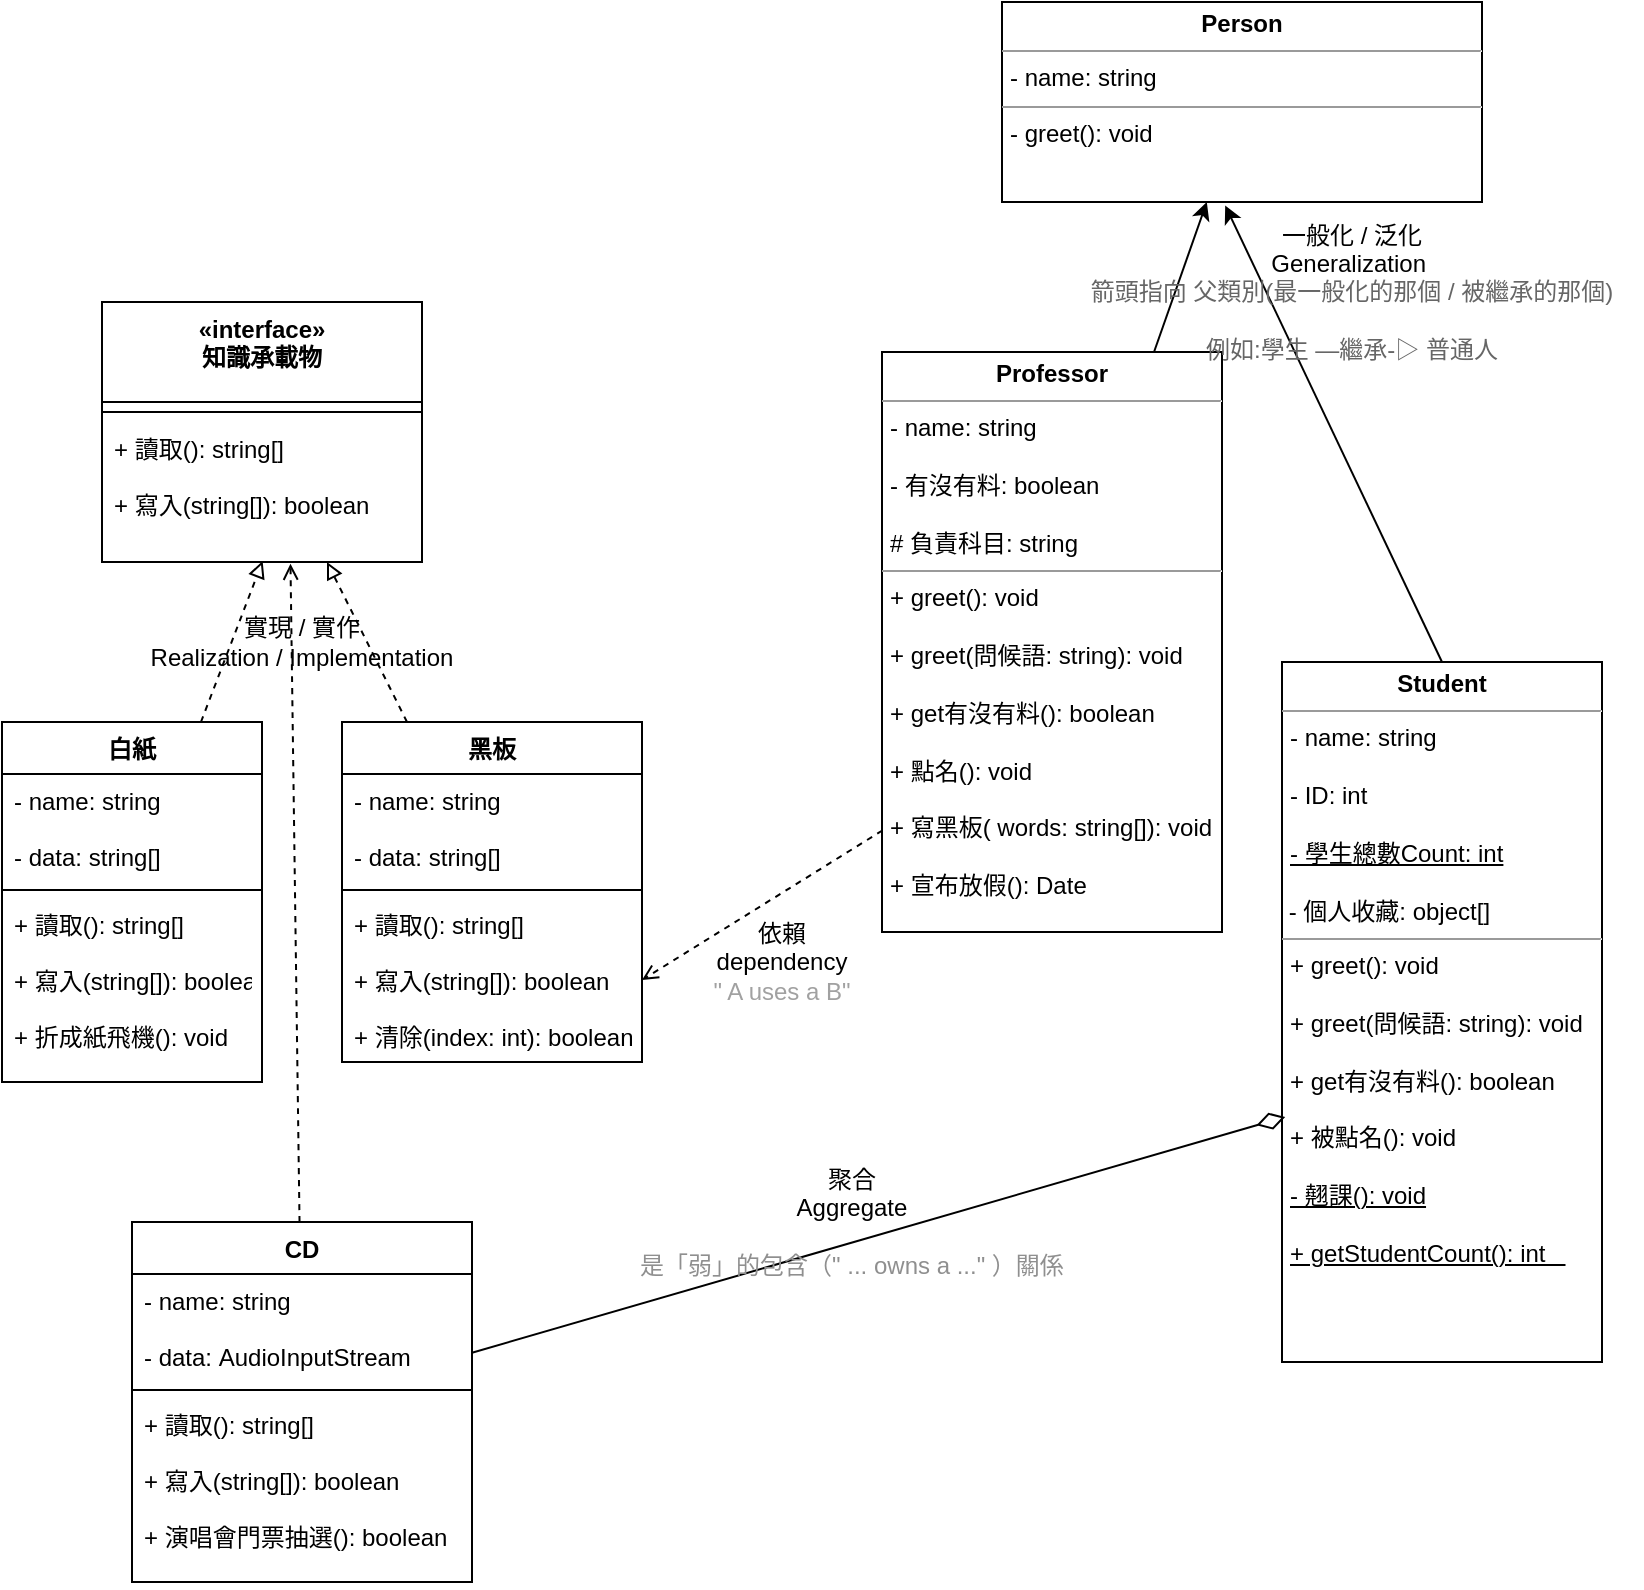 <mxfile version="15.8.7" type="github">
  <diagram id="mhn2GZsr_PT5QV3XBlGk" name="Page-1">
    <mxGraphModel dx="1422" dy="752" grid="1" gridSize="10" guides="1" tooltips="1" connect="1" arrows="1" fold="1" page="1" pageScale="1" pageWidth="827" pageHeight="1169" math="0" shadow="0">
      <root>
        <mxCell id="0" />
        <mxCell id="1" parent="0" />
        <mxCell id="2" value="&lt;p style=&quot;margin: 0px ; margin-top: 4px ; text-align: center&quot;&gt;&lt;b&gt;Person&lt;/b&gt;&lt;/p&gt;&lt;hr size=&quot;1&quot;&gt;&lt;p style=&quot;margin: 0px ; margin-left: 4px&quot;&gt;- name: string&lt;/p&gt;&lt;hr size=&quot;1&quot;&gt;&lt;p style=&quot;margin: 0px ; margin-left: 4px&quot;&gt;- greet(): void&lt;/p&gt;" style="verticalAlign=top;align=left;overflow=fill;fontSize=12;fontFamily=Helvetica;html=1;" parent="1" vertex="1">
          <mxGeometry x="507" y="40" width="240" height="100" as="geometry" />
        </mxCell>
        <mxCell id="4" style="edgeStyle=none;html=1;" parent="1" source="3" target="2" edge="1">
          <mxGeometry relative="1" as="geometry" />
        </mxCell>
        <mxCell id="3" value="&lt;p style=&quot;margin: 0px ; margin-top: 4px ; text-align: center&quot;&gt;&lt;b&gt;Professor&lt;/b&gt;&lt;/p&gt;&lt;hr size=&quot;1&quot;&gt;&lt;p style=&quot;margin: 0px ; margin-left: 4px&quot;&gt;- name: string&lt;/p&gt;&lt;p style=&quot;margin: 0px ; margin-left: 4px&quot;&gt;&lt;br&gt;&lt;/p&gt;&lt;p style=&quot;margin: 0px ; margin-left: 4px&quot;&gt;- 有沒有料: boolean&lt;/p&gt;&lt;p style=&quot;margin: 0px ; margin-left: 4px&quot;&gt;&lt;br&gt;&lt;/p&gt;&lt;p style=&quot;margin: 0px ; margin-left: 4px&quot;&gt;# 負責科目: string&lt;/p&gt;&lt;hr size=&quot;1&quot;&gt;&lt;p style=&quot;margin: 0px ; margin-left: 4px&quot;&gt;+ greet(): void&lt;/p&gt;&lt;p style=&quot;margin: 0px ; margin-left: 4px&quot;&gt;&lt;br&gt;&lt;/p&gt;&lt;p style=&quot;margin: 0px ; margin-left: 4px&quot;&gt;+ greet(問候語: string): void&lt;/p&gt;&lt;p style=&quot;margin: 0px ; margin-left: 4px&quot;&gt;&lt;br&gt;&lt;/p&gt;&lt;p style=&quot;margin: 0px ; margin-left: 4px&quot;&gt;+ get有沒有料(): boolean&lt;/p&gt;&lt;p style=&quot;margin: 0px ; margin-left: 4px&quot;&gt;&lt;br&gt;&lt;/p&gt;&lt;p style=&quot;margin: 0px ; margin-left: 4px&quot;&gt;+ 點名(): void&lt;/p&gt;&lt;p style=&quot;margin: 0px ; margin-left: 4px&quot;&gt;&lt;br&gt;&lt;/p&gt;&lt;p style=&quot;margin: 0px ; margin-left: 4px&quot;&gt;+ 寫黑板( words: string[]): void&lt;/p&gt;&lt;p style=&quot;margin: 0px ; margin-left: 4px&quot;&gt;&lt;br&gt;&lt;/p&gt;&lt;p style=&quot;margin: 0px ; margin-left: 4px&quot;&gt;+ 宣布放假():&amp;nbsp;&lt;span&gt;Date&amp;nbsp;&lt;/span&gt;&lt;/p&gt;" style="verticalAlign=top;align=left;overflow=fill;fontSize=12;fontFamily=Helvetica;html=1;" parent="1" vertex="1">
          <mxGeometry x="447" y="215" width="170" height="290" as="geometry" />
        </mxCell>
        <mxCell id="6" style="edgeStyle=none;html=1;entryX=0.465;entryY=1.017;entryDx=0;entryDy=0;entryPerimeter=0;exitX=0.5;exitY=0;exitDx=0;exitDy=0;" parent="1" source="5" target="2" edge="1">
          <mxGeometry relative="1" as="geometry" />
        </mxCell>
        <mxCell id="5" value="&lt;p style=&quot;margin: 0px ; margin-top: 4px ; text-align: center&quot;&gt;&lt;b&gt;Student&lt;/b&gt;&lt;/p&gt;&lt;hr size=&quot;1&quot;&gt;&lt;p style=&quot;margin: 0px ; margin-left: 4px&quot;&gt;- name: string&lt;/p&gt;&lt;p style=&quot;margin: 0px ; margin-left: 4px&quot;&gt;&lt;br&gt;&lt;/p&gt;&lt;p style=&quot;margin: 0px ; margin-left: 4px&quot;&gt;- ID: int&lt;/p&gt;&lt;p style=&quot;margin: 0px ; margin-left: 4px&quot;&gt;&lt;br&gt;&lt;/p&gt;&lt;p style=&quot;margin: 0px ; margin-left: 4px&quot;&gt;&lt;u&gt;- 學生總數Count: int&lt;/u&gt;&lt;/p&gt;&lt;br&gt;&amp;nbsp;- 個人收藏: object[]&lt;br&gt;&lt;hr size=&quot;1&quot;&gt;&lt;p style=&quot;margin: 0px ; margin-left: 4px&quot;&gt;+ greet(): void&lt;/p&gt;&lt;p style=&quot;margin: 0px ; margin-left: 4px&quot;&gt;&lt;br&gt;&lt;/p&gt;&lt;p style=&quot;margin: 0px ; margin-left: 4px&quot;&gt;+ greet(問候語: string): void&lt;/p&gt;&lt;p style=&quot;margin: 0px ; margin-left: 4px&quot;&gt;&lt;br&gt;&lt;/p&gt;&lt;p style=&quot;margin: 0px ; margin-left: 4px&quot;&gt;+ get有沒有料(): boolean&lt;/p&gt;&lt;p style=&quot;margin: 0px ; margin-left: 4px&quot;&gt;&lt;br&gt;&lt;/p&gt;&lt;p style=&quot;margin: 0px ; margin-left: 4px&quot;&gt;+ 被點名(): void&lt;/p&gt;&lt;p style=&quot;margin: 0px ; margin-left: 4px&quot;&gt;&lt;br&gt;&lt;/p&gt;&lt;p style=&quot;margin: 0px ; margin-left: 4px&quot;&gt;&lt;u&gt;- 翹課(): void&lt;/u&gt;&lt;/p&gt;&lt;p style=&quot;margin: 0px ; margin-left: 4px&quot;&gt;&lt;u&gt;&lt;br&gt;&lt;/u&gt;&lt;/p&gt;&lt;p style=&quot;margin: 0px ; margin-left: 4px&quot;&gt;&lt;u&gt;+ getStudentCount(): int&amp;nbsp;&amp;nbsp;&amp;nbsp; &lt;br&gt;&lt;/u&gt;&lt;/p&gt;&lt;p style=&quot;margin: 0px ; margin-left: 4px&quot;&gt;&lt;u&gt;&lt;br&gt;&lt;/u&gt;&lt;/p&gt;&lt;p style=&quot;margin: 0px ; margin-left: 4px&quot;&gt;&lt;u&gt;&lt;br&gt;&lt;/u&gt;&lt;/p&gt;&lt;p style=&quot;margin: 0px ; margin-left: 4px&quot;&gt;&lt;u&gt;&lt;br&gt;&lt;/u&gt;&lt;/p&gt;&lt;p style=&quot;margin: 0px ; margin-left: 4px&quot;&gt;&lt;u&gt;&lt;br&gt;&lt;/u&gt;&lt;/p&gt;" style="verticalAlign=top;align=left;overflow=fill;fontSize=12;fontFamily=Helvetica;html=1;" parent="1" vertex="1">
          <mxGeometry x="647" y="370" width="160" height="350" as="geometry" />
        </mxCell>
        <mxCell id="8" value="«interface»&#xa;知識承載物" style="swimlane;fontStyle=1;align=center;verticalAlign=top;childLayout=stackLayout;horizontal=1;startSize=50;horizontalStack=0;resizeParent=1;resizeParentMax=0;resizeLast=0;collapsible=1;marginBottom=0;" parent="1" vertex="1">
          <mxGeometry x="57" y="190" width="160" height="130" as="geometry" />
        </mxCell>
        <mxCell id="10" value="" style="line;strokeWidth=1;fillColor=none;align=left;verticalAlign=middle;spacingTop=-1;spacingLeft=3;spacingRight=3;rotatable=0;labelPosition=right;points=[];portConstraint=eastwest;" parent="8" vertex="1">
          <mxGeometry y="50" width="160" height="10" as="geometry" />
        </mxCell>
        <mxCell id="11" value="+ 讀取(): string[]&#xa;&#xa;+ 寫入(string[]): boolean&#xa;&#xa;&#xa;" style="text;strokeColor=none;fillColor=none;align=left;verticalAlign=top;spacingLeft=4;spacingRight=4;overflow=hidden;rotatable=0;points=[[0,0.5],[1,0.5]];portConstraint=eastwest;" parent="8" vertex="1">
          <mxGeometry y="60" width="160" height="70" as="geometry" />
        </mxCell>
        <mxCell id="16" style="edgeStyle=none;html=1;dashed=1;endArrow=block;endFill=0;" parent="1" source="12" target="8" edge="1">
          <mxGeometry relative="1" as="geometry" />
        </mxCell>
        <mxCell id="12" value="黑板" style="swimlane;fontStyle=1;align=center;verticalAlign=top;childLayout=stackLayout;horizontal=1;startSize=26;horizontalStack=0;resizeParent=1;resizeParentMax=0;resizeLast=0;collapsible=1;marginBottom=0;" parent="1" vertex="1">
          <mxGeometry x="177" y="400" width="150" height="170" as="geometry" />
        </mxCell>
        <mxCell id="13" value="- name: string&#xa;&#xa;- data: string[]" style="text;strokeColor=none;fillColor=none;align=left;verticalAlign=top;spacingLeft=4;spacingRight=4;overflow=hidden;rotatable=0;points=[[0,0.5],[1,0.5]];portConstraint=eastwest;" parent="12" vertex="1">
          <mxGeometry y="26" width="150" height="54" as="geometry" />
        </mxCell>
        <mxCell id="14" value="" style="line;strokeWidth=1;fillColor=none;align=left;verticalAlign=middle;spacingTop=-1;spacingLeft=3;spacingRight=3;rotatable=0;labelPosition=right;points=[];portConstraint=eastwest;" parent="12" vertex="1">
          <mxGeometry y="80" width="150" height="8" as="geometry" />
        </mxCell>
        <mxCell id="15" value="+ 讀取(): string[]&#xa;&#xa;+ 寫入(string[]): boolean&#xa;&#xa;+ 清除(index: int): boolean" style="text;strokeColor=none;fillColor=none;align=left;verticalAlign=top;spacingLeft=4;spacingRight=4;overflow=hidden;rotatable=0;points=[[0,0.5],[1,0.5]];portConstraint=eastwest;" parent="12" vertex="1">
          <mxGeometry y="88" width="150" height="82" as="geometry" />
        </mxCell>
        <mxCell id="21" style="edgeStyle=none;html=1;entryX=0.502;entryY=0.993;entryDx=0;entryDy=0;entryPerimeter=0;dashed=1;startArrow=none;startFill=0;endArrow=block;endFill=0;" parent="1" source="17" target="11" edge="1">
          <mxGeometry relative="1" as="geometry" />
        </mxCell>
        <mxCell id="17" value="白紙" style="swimlane;fontStyle=1;align=center;verticalAlign=top;childLayout=stackLayout;horizontal=1;startSize=26;horizontalStack=0;resizeParent=1;resizeParentMax=0;resizeLast=0;collapsible=1;marginBottom=0;" parent="1" vertex="1">
          <mxGeometry x="7" y="400" width="130" height="180" as="geometry" />
        </mxCell>
        <mxCell id="18" value="- name: string&#xa;&#xa;- data: string[]" style="text;strokeColor=none;fillColor=none;align=left;verticalAlign=top;spacingLeft=4;spacingRight=4;overflow=hidden;rotatable=0;points=[[0,0.5],[1,0.5]];portConstraint=eastwest;" parent="17" vertex="1">
          <mxGeometry y="26" width="130" height="54" as="geometry" />
        </mxCell>
        <mxCell id="19" value="" style="line;strokeWidth=1;fillColor=none;align=left;verticalAlign=middle;spacingTop=-1;spacingLeft=3;spacingRight=3;rotatable=0;labelPosition=right;points=[];portConstraint=eastwest;" parent="17" vertex="1">
          <mxGeometry y="80" width="130" height="8" as="geometry" />
        </mxCell>
        <mxCell id="20" value="+ 讀取(): string[]&#xa;&#xa;+ 寫入(string[]): boolean&#xa;&#xa;+ 折成紙飛機(): void" style="text;strokeColor=none;fillColor=none;align=left;verticalAlign=top;spacingLeft=4;spacingRight=4;overflow=hidden;rotatable=0;points=[[0,0.5],[1,0.5]];portConstraint=eastwest;" parent="17" vertex="1">
          <mxGeometry y="88" width="130" height="92" as="geometry" />
        </mxCell>
        <mxCell id="23" value="" style="endArrow=open;html=1;dashed=1;exitX=0.001;exitY=0.825;exitDx=0;exitDy=0;exitPerimeter=0;entryX=1;entryY=0.5;entryDx=0;entryDy=0;endFill=0;" parent="1" source="3" target="15" edge="1">
          <mxGeometry width="50" height="50" relative="1" as="geometry">
            <mxPoint x="437" y="280" as="sourcePoint" />
            <mxPoint x="337" y="370" as="targetPoint" />
            <Array as="points" />
          </mxGeometry>
        </mxCell>
        <mxCell id="24" value="依賴&lt;br&gt;dependency&lt;br&gt;&lt;font color=&quot;#a1a1a1&quot;&gt;&quot; A uses a B&quot;&lt;/font&gt;" style="text;html=1;strokeColor=none;fillColor=none;align=center;verticalAlign=middle;whiteSpace=wrap;rounded=0;" parent="1" vertex="1">
          <mxGeometry x="327" y="515" width="140" height="10" as="geometry" />
        </mxCell>
        <mxCell id="27" value="實現 / 實作&lt;br&gt;Realization / Implementation" style="text;html=1;strokeColor=none;fillColor=none;align=center;verticalAlign=middle;whiteSpace=wrap;rounded=0;" parent="1" vertex="1">
          <mxGeometry x="57" y="350" width="200" height="20" as="geometry" />
        </mxCell>
        <mxCell id="32" style="edgeStyle=none;curved=1;html=1;entryX=0.589;entryY=1.012;entryDx=0;entryDy=0;entryPerimeter=0;dashed=1;startArrow=none;startFill=0;endArrow=open;endFill=0;" parent="1" source="28" target="11" edge="1">
          <mxGeometry relative="1" as="geometry" />
        </mxCell>
        <mxCell id="34" style="edgeStyle=none;curved=1;html=1;startArrow=none;startFill=0;endArrow=diamondThin;endFill=0;endSize=12;startSize=9;entryX=0.01;entryY=0.65;entryDx=0;entryDy=0;entryPerimeter=0;" parent="1" source="28" target="5" edge="1">
          <mxGeometry relative="1" as="geometry">
            <mxPoint x="647" y="520" as="targetPoint" />
          </mxGeometry>
        </mxCell>
        <mxCell id="28" value="CD" style="swimlane;fontStyle=1;align=center;verticalAlign=top;childLayout=stackLayout;horizontal=1;startSize=26;horizontalStack=0;resizeParent=1;resizeParentMax=0;resizeLast=0;collapsible=1;marginBottom=0;" parent="1" vertex="1">
          <mxGeometry x="72" y="650" width="170" height="180" as="geometry" />
        </mxCell>
        <mxCell id="29" value="- name: string&#xa;&#xa;- data: AudioInputStream&#xa;" style="text;strokeColor=none;fillColor=none;align=left;verticalAlign=top;spacingLeft=4;spacingRight=4;overflow=hidden;rotatable=0;points=[[0,0.5],[1,0.5]];portConstraint=eastwest;" parent="28" vertex="1">
          <mxGeometry y="26" width="170" height="54" as="geometry" />
        </mxCell>
        <mxCell id="30" value="" style="line;strokeWidth=1;fillColor=none;align=left;verticalAlign=middle;spacingTop=-1;spacingLeft=3;spacingRight=3;rotatable=0;labelPosition=right;points=[];portConstraint=eastwest;" parent="28" vertex="1">
          <mxGeometry y="80" width="170" height="8" as="geometry" />
        </mxCell>
        <mxCell id="31" value="+ 讀取(): string[]&#xa;&#xa;+ 寫入(string[]): boolean&#xa;&#xa;+ 演唱會門票抽選(): boolean" style="text;strokeColor=none;fillColor=none;align=left;verticalAlign=top;spacingLeft=4;spacingRight=4;overflow=hidden;rotatable=0;points=[[0,0.5],[1,0.5]];portConstraint=eastwest;" parent="28" vertex="1">
          <mxGeometry y="88" width="170" height="92" as="geometry" />
        </mxCell>
        <mxCell id="37" value="聚合&lt;br&gt;Aggregate&lt;br&gt;&lt;br&gt;&lt;font color=&quot;#8f8f8f&quot;&gt;是「弱」的包含（&quot; ... owns a ...&quot; ）關係&lt;/font&gt;" style="text;html=1;strokeColor=none;fillColor=none;align=center;verticalAlign=middle;whiteSpace=wrap;rounded=0;" parent="1" vertex="1">
          <mxGeometry x="317" y="610" width="230" height="80" as="geometry" />
        </mxCell>
        <mxCell id="40" value="一般化 / 泛化&lt;br&gt;Generalization&amp;nbsp;&lt;br&gt;&lt;font color=&quot;#666666&quot;&gt;箭頭指向 父類別(最一般化的那個 / 被繼承的那個)&lt;br&gt;&lt;br&gt;例如:學生 —繼承-▷&amp;nbsp;普通人&lt;/font&gt;" style="text;html=1;strokeColor=none;fillColor=none;align=center;verticalAlign=middle;whiteSpace=wrap;rounded=0;" parent="1" vertex="1">
          <mxGeometry x="537" y="160" width="290" height="50" as="geometry" />
        </mxCell>
      </root>
    </mxGraphModel>
  </diagram>
</mxfile>
